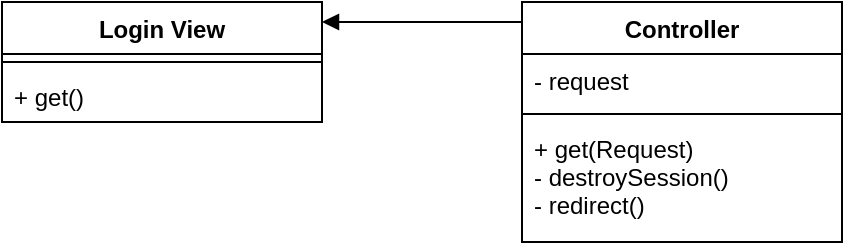 <?xml version="1.0" encoding="UTF-8"?>
<mxfile version="14.6.13" type="google">
  <diagram id="3OaZQz9iRIK7DYPyQBZV" name="Page-1">
    <mxGraphModel dx="1038" dy="491" grid="1" gridSize="10" guides="1" tooltips="1" connect="1" arrows="1" fold="1" page="1" pageScale="1" pageWidth="827" pageHeight="1169" math="0" shadow="0">
      <root>
        <mxCell id="0" />
        <mxCell id="1" parent="0" />
        <mxCell id="L66jB8hijuIh8jEzXqow-1" value="Login View" style="swimlane;fontStyle=1;align=center;verticalAlign=top;childLayout=stackLayout;horizontal=1;startSize=26;horizontalStack=0;resizeParent=1;resizeParentMax=0;resizeLast=0;collapsible=1;marginBottom=0;" parent="1" vertex="1">
          <mxGeometry x="240" y="140" width="160" height="60" as="geometry" />
        </mxCell>
        <mxCell id="L66jB8hijuIh8jEzXqow-3" value="" style="line;strokeWidth=1;fillColor=none;align=left;verticalAlign=middle;spacingTop=-1;spacingLeft=3;spacingRight=3;rotatable=0;labelPosition=right;points=[];portConstraint=eastwest;" parent="L66jB8hijuIh8jEzXqow-1" vertex="1">
          <mxGeometry y="26" width="160" height="8" as="geometry" />
        </mxCell>
        <mxCell id="L66jB8hijuIh8jEzXqow-4" value="+ get()" style="text;strokeColor=none;fillColor=none;align=left;verticalAlign=top;spacingLeft=4;spacingRight=4;overflow=hidden;rotatable=0;points=[[0,0.5],[1,0.5]];portConstraint=eastwest;" parent="L66jB8hijuIh8jEzXqow-1" vertex="1">
          <mxGeometry y="34" width="160" height="26" as="geometry" />
        </mxCell>
        <mxCell id="L66jB8hijuIh8jEzXqow-5" value="Controller" style="swimlane;fontStyle=1;align=center;verticalAlign=top;childLayout=stackLayout;horizontal=1;startSize=26;horizontalStack=0;resizeParent=1;resizeParentMax=0;resizeLast=0;collapsible=1;marginBottom=0;" parent="1" vertex="1">
          <mxGeometry x="500" y="140" width="160" height="120" as="geometry" />
        </mxCell>
        <mxCell id="L66jB8hijuIh8jEzXqow-6" value="- request" style="text;strokeColor=none;fillColor=none;align=left;verticalAlign=top;spacingLeft=4;spacingRight=4;overflow=hidden;rotatable=0;points=[[0,0.5],[1,0.5]];portConstraint=eastwest;" parent="L66jB8hijuIh8jEzXqow-5" vertex="1">
          <mxGeometry y="26" width="160" height="26" as="geometry" />
        </mxCell>
        <mxCell id="L66jB8hijuIh8jEzXqow-7" value="" style="line;strokeWidth=1;fillColor=none;align=left;verticalAlign=middle;spacingTop=-1;spacingLeft=3;spacingRight=3;rotatable=0;labelPosition=right;points=[];portConstraint=eastwest;" parent="L66jB8hijuIh8jEzXqow-5" vertex="1">
          <mxGeometry y="52" width="160" height="8" as="geometry" />
        </mxCell>
        <mxCell id="L66jB8hijuIh8jEzXqow-8" value="+ get(Request)&#xa;- destroySession()&#xa;- redirect()" style="text;strokeColor=none;fillColor=none;align=left;verticalAlign=top;spacingLeft=4;spacingRight=4;overflow=hidden;rotatable=0;points=[[0,0.5],[1,0.5]];portConstraint=eastwest;" parent="L66jB8hijuIh8jEzXqow-5" vertex="1">
          <mxGeometry y="60" width="160" height="60" as="geometry" />
        </mxCell>
        <mxCell id="L66jB8hijuIh8jEzXqow-10" value="" style="html=1;verticalAlign=bottom;endArrow=block;" parent="1" edge="1">
          <mxGeometry width="80" relative="1" as="geometry">
            <mxPoint x="500" y="150" as="sourcePoint" />
            <mxPoint x="400" y="150" as="targetPoint" />
          </mxGeometry>
        </mxCell>
      </root>
    </mxGraphModel>
  </diagram>
</mxfile>
